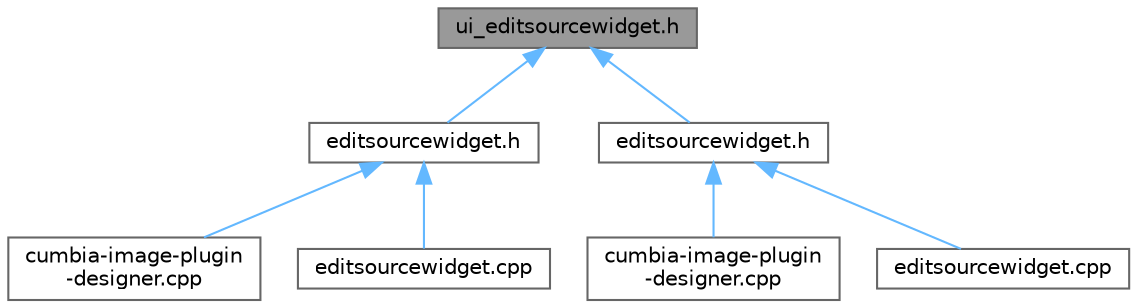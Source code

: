 digraph "ui_editsourcewidget.h"
{
 // LATEX_PDF_SIZE
  bgcolor="transparent";
  edge [fontname=Helvetica,fontsize=10,labelfontname=Helvetica,labelfontsize=10];
  node [fontname=Helvetica,fontsize=10,shape=box,height=0.2,width=0.4];
  Node1 [label="ui_editsourcewidget.h",height=0.2,width=0.4,color="gray40", fillcolor="grey60", style="filled", fontcolor="black",tooltip=" "];
  Node1 -> Node2 [dir="back",color="steelblue1",style="solid"];
  Node2 [label="editsourcewidget.h",height=0.2,width=0.4,color="grey40", fillcolor="white", style="filled",URL="$base_2cumbia-qtcontrols-ng-base-designer_2forms_2editsourcewidget_8h.html",tooltip=" "];
  Node2 -> Node3 [dir="back",color="steelblue1",style="solid"];
  Node3 [label="cumbia-image-plugin\l-designer.cpp",height=0.2,width=0.4,color="grey40", fillcolor="white", style="filled",URL="$base_2cumbia-qtcontrols-ng-base-designer_2forms_2cumbia-image-plugin-designer_8cpp.html",tooltip=" "];
  Node2 -> Node4 [dir="back",color="steelblue1",style="solid"];
  Node4 [label="editsourcewidget.cpp",height=0.2,width=0.4,color="grey40", fillcolor="white", style="filled",URL="$base_2cumbia-qtcontrols-ng-base-designer_2forms_2editsourcewidget_8cpp.html",tooltip=" "];
  Node1 -> Node5 [dir="back",color="steelblue1",style="solid"];
  Node5 [label="editsourcewidget.h",height=0.2,width=0.4,color="grey40", fillcolor="white", style="filled",URL="$controls_2cumbia-qtcontrols-ng-controls-designer_2forms_2editsourcewidget_8h.html",tooltip=" "];
  Node5 -> Node6 [dir="back",color="steelblue1",style="solid"];
  Node6 [label="cumbia-image-plugin\l-designer.cpp",height=0.2,width=0.4,color="grey40", fillcolor="white", style="filled",URL="$controls_2cumbia-qtcontrols-ng-controls-designer_2forms_2cumbia-image-plugin-designer_8cpp.html",tooltip=" "];
  Node5 -> Node7 [dir="back",color="steelblue1",style="solid"];
  Node7 [label="editsourcewidget.cpp",height=0.2,width=0.4,color="grey40", fillcolor="white", style="filled",URL="$controls_2cumbia-qtcontrols-ng-controls-designer_2forms_2editsourcewidget_8cpp.html",tooltip=" "];
}
